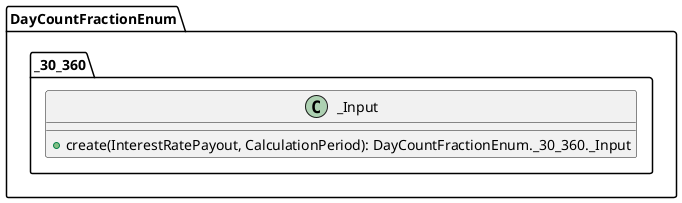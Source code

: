 @startuml

    class DayCountFractionEnum._30_360._Input [[DayCountFractionEnum._30_360._Input.html]] {
        +create(InterestRatePayout, CalculationPeriod): DayCountFractionEnum._30_360._Input
    }

@enduml

